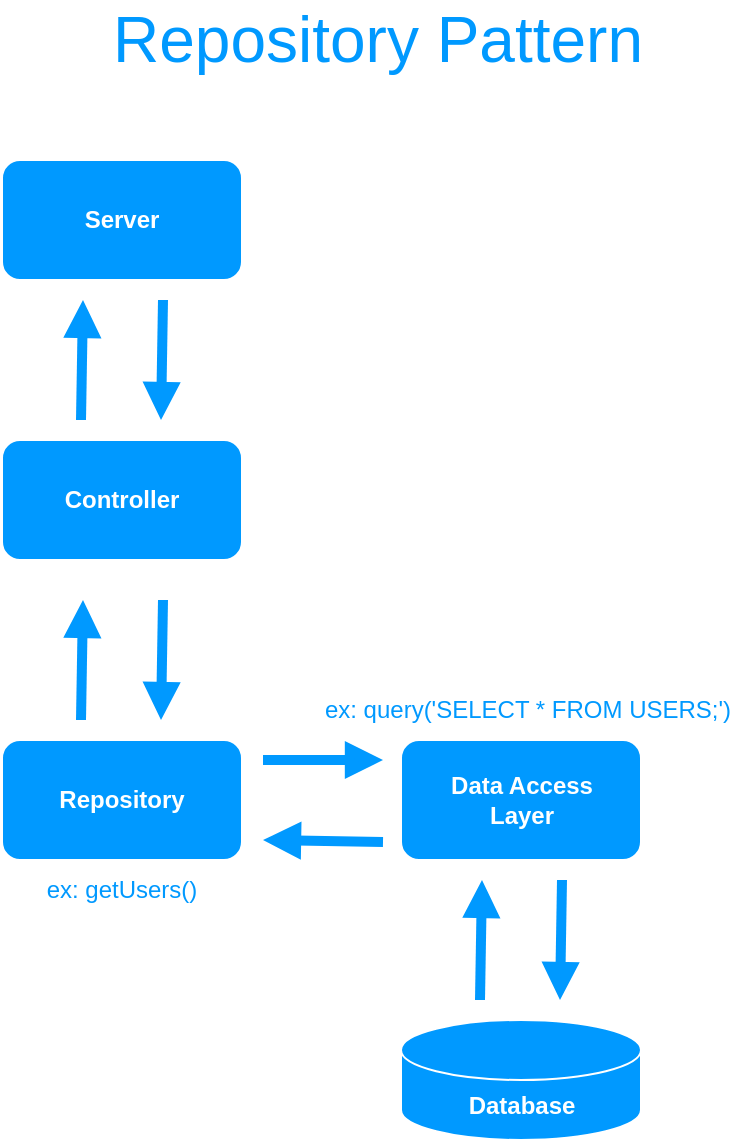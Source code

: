 <mxfile>
    <diagram name="Page-1" id="YMuiuauPwvMc00C-CMeA">
        <mxGraphModel dx="887" dy="860" grid="1" gridSize="10" guides="1" tooltips="1" connect="1" arrows="1" fold="1" page="1" pageScale="1" pageWidth="827" pageHeight="1169" math="0" shadow="0">
            <root>
                <mxCell id="0"/>
                <mxCell id="1" parent="0"/>
                <mxCell id="5" value="Data Access &lt;br&gt;Layer" style="rounded=1;whiteSpace=wrap;html=1;fillColor=#0099FF;strokeColor=#FFFFFF;fontColor=#ffffff;fontStyle=1" vertex="1" parent="1">
                    <mxGeometry x="425.5" y="410" width="120" height="60" as="geometry"/>
                </mxCell>
                <mxCell id="6" value="Database" style="shape=cylinder3;whiteSpace=wrap;html=1;boundedLbl=1;backgroundOutline=1;size=15;fillColor=#0099FF;strokeColor=#FFFFFF;fontStyle=1;fontColor=#FFFFFF;" vertex="1" parent="1">
                    <mxGeometry x="425.5" y="550" width="120" height="60" as="geometry"/>
                </mxCell>
                <mxCell id="10" value="Repository" style="rounded=1;whiteSpace=wrap;html=1;fillColor=#0099FF;strokeColor=#FFFFFF;fontColor=#ffffff;fontStyle=1" vertex="1" parent="1">
                    <mxGeometry x="226" y="410" width="120" height="60" as="geometry"/>
                </mxCell>
                <mxCell id="11" value="Controller" style="rounded=1;whiteSpace=wrap;html=1;fillColor=#0099FF;strokeColor=#FFFFFF;fontColor=#ffffff;fontStyle=1" vertex="1" parent="1">
                    <mxGeometry x="226" y="260" width="120" height="60" as="geometry"/>
                </mxCell>
                <mxCell id="12" value="Server" style="rounded=1;whiteSpace=wrap;html=1;fillColor=#0099FF;strokeColor=#FFFFFF;fontColor=#ffffff;fontStyle=1" vertex="1" parent="1">
                    <mxGeometry x="226" y="120" width="120" height="60" as="geometry"/>
                </mxCell>
                <mxCell id="20" value="Repository Pattern" style="text;html=1;strokeColor=none;fillColor=none;align=center;verticalAlign=middle;whiteSpace=wrap;rounded=0;fontColor=#0099FF;fontSize=32;" vertex="1" parent="1">
                    <mxGeometry x="271" y="40" width="286" height="40" as="geometry"/>
                </mxCell>
                <mxCell id="21" value="&lt;h1 style=&quot;font-size: 12px;&quot;&gt;&lt;span style=&quot;font-weight: normal;&quot;&gt;ex: getUsers()&lt;/span&gt;&lt;/h1&gt;" style="text;html=1;strokeColor=none;fillColor=none;spacing=5;spacingTop=-20;whiteSpace=wrap;overflow=hidden;rounded=0;fontSize=32;fontColor=#0099FF;align=center;verticalAlign=top;fontStyle=0" vertex="1" parent="1">
                    <mxGeometry x="226" y="480" width="119.5" height="20" as="geometry"/>
                </mxCell>
                <mxCell id="22" value="&lt;h1 style=&quot;font-size: 12px;&quot;&gt;&lt;span style=&quot;font-weight: normal;&quot;&gt;ex: query('SELECT * FROM USERS;')&lt;/span&gt;&lt;/h1&gt;" style="text;html=1;strokeColor=none;fillColor=none;spacing=5;spacingTop=-20;whiteSpace=wrap;overflow=hidden;rounded=0;fontSize=32;fontColor=#0099FF;align=center;" vertex="1" parent="1">
                    <mxGeometry x="375.5" y="390" width="226" height="20" as="geometry"/>
                </mxCell>
                <mxCell id="31" value="" style="group" vertex="1" connectable="0" parent="1">
                    <mxGeometry x="265.5" y="190" width="41" height="60" as="geometry"/>
                </mxCell>
                <mxCell id="17" value="" style="endArrow=block;html=1;strokeColor=#0099FF;strokeWidth=5;endFill=1;" edge="1" parent="31">
                    <mxGeometry width="50" height="50" relative="1" as="geometry">
                        <mxPoint y="60" as="sourcePoint"/>
                        <mxPoint x="1" as="targetPoint"/>
                    </mxGeometry>
                </mxCell>
                <mxCell id="30" value="" style="endArrow=block;html=1;strokeColor=#0099FF;strokeWidth=5;endFill=1;" edge="1" parent="31">
                    <mxGeometry width="50" height="50" relative="1" as="geometry">
                        <mxPoint x="41" as="sourcePoint"/>
                        <mxPoint x="40" y="60" as="targetPoint"/>
                    </mxGeometry>
                </mxCell>
                <mxCell id="32" value="" style="group" vertex="1" connectable="0" parent="1">
                    <mxGeometry x="265.5" y="340" width="41" height="60" as="geometry"/>
                </mxCell>
                <mxCell id="33" value="" style="endArrow=block;html=1;strokeColor=#0099FF;strokeWidth=5;endFill=1;" edge="1" parent="32">
                    <mxGeometry width="50" height="50" relative="1" as="geometry">
                        <mxPoint y="60" as="sourcePoint"/>
                        <mxPoint x="1" as="targetPoint"/>
                    </mxGeometry>
                </mxCell>
                <mxCell id="34" value="" style="endArrow=block;html=1;strokeColor=#0099FF;strokeWidth=5;endFill=1;" edge="1" parent="32">
                    <mxGeometry width="50" height="50" relative="1" as="geometry">
                        <mxPoint x="41" as="sourcePoint"/>
                        <mxPoint x="40" y="60" as="targetPoint"/>
                    </mxGeometry>
                </mxCell>
                <mxCell id="35" value="" style="group;rotation=90;" vertex="1" connectable="0" parent="1">
                    <mxGeometry x="365.5" y="410" width="41" height="60" as="geometry"/>
                </mxCell>
                <mxCell id="36" value="" style="endArrow=block;html=1;strokeColor=#0099FF;strokeWidth=5;endFill=1;" edge="1" parent="35">
                    <mxGeometry width="50" height="50" relative="1" as="geometry">
                        <mxPoint x="-9" y="10" as="sourcePoint"/>
                        <mxPoint x="51" y="10" as="targetPoint"/>
                    </mxGeometry>
                </mxCell>
                <mxCell id="37" value="" style="endArrow=block;html=1;strokeColor=#0099FF;strokeWidth=5;endFill=1;" edge="1" parent="35">
                    <mxGeometry width="50" height="50" relative="1" as="geometry">
                        <mxPoint x="51" y="51" as="sourcePoint"/>
                        <mxPoint x="-9" y="50" as="targetPoint"/>
                    </mxGeometry>
                </mxCell>
                <mxCell id="38" value="" style="group" vertex="1" connectable="0" parent="1">
                    <mxGeometry x="465" y="480" width="41" height="60" as="geometry"/>
                </mxCell>
                <mxCell id="39" value="" style="endArrow=block;html=1;strokeColor=#0099FF;strokeWidth=5;endFill=1;" edge="1" parent="38">
                    <mxGeometry width="50" height="50" relative="1" as="geometry">
                        <mxPoint y="60" as="sourcePoint"/>
                        <mxPoint x="1" as="targetPoint"/>
                    </mxGeometry>
                </mxCell>
                <mxCell id="40" value="" style="endArrow=block;html=1;strokeColor=#0099FF;strokeWidth=5;endFill=1;" edge="1" parent="38">
                    <mxGeometry width="50" height="50" relative="1" as="geometry">
                        <mxPoint x="41" as="sourcePoint"/>
                        <mxPoint x="40" y="60" as="targetPoint"/>
                    </mxGeometry>
                </mxCell>
            </root>
        </mxGraphModel>
    </diagram>
</mxfile>